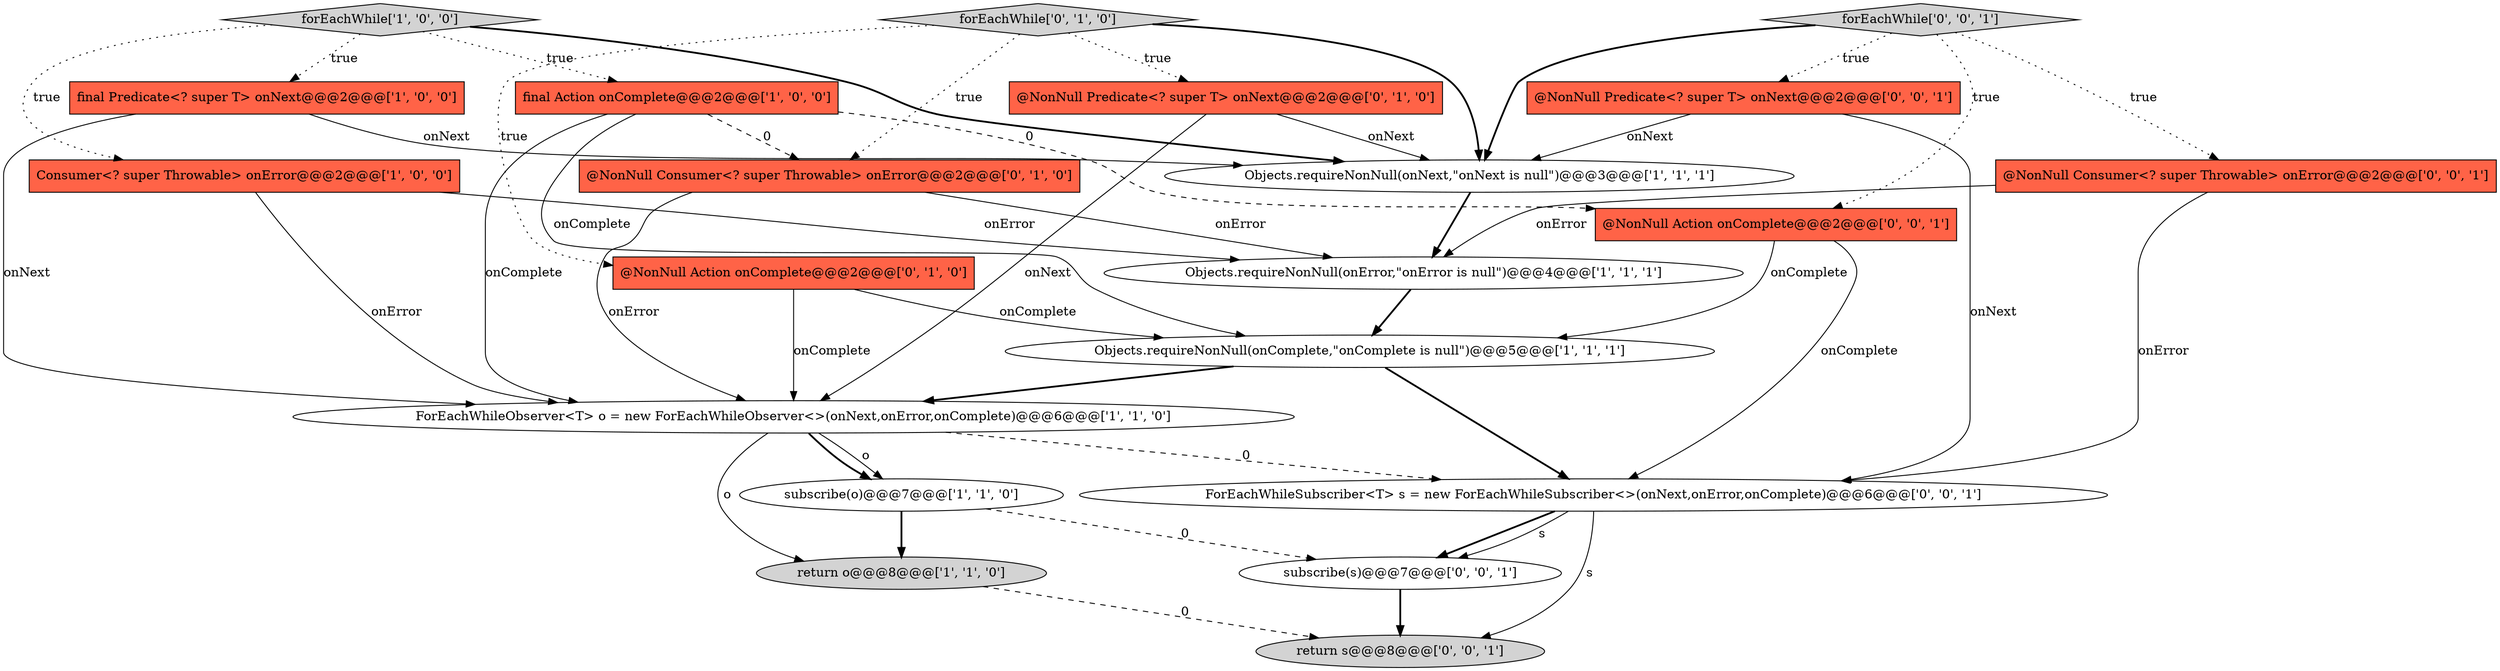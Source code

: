 digraph {
6 [style = filled, label = "Objects.requireNonNull(onComplete,\"onComplete is null\")@@@5@@@['1', '1', '1']", fillcolor = white, shape = ellipse image = "AAA0AAABBB1BBB"];
19 [style = filled, label = "ForEachWhileSubscriber<T> s = new ForEachWhileSubscriber<>(onNext,onError,onComplete)@@@6@@@['0', '0', '1']", fillcolor = white, shape = ellipse image = "AAA0AAABBB3BBB"];
2 [style = filled, label = "final Predicate<? super T> onNext@@@2@@@['1', '0', '0']", fillcolor = tomato, shape = box image = "AAA0AAABBB1BBB"];
9 [style = filled, label = "forEachWhile['1', '0', '0']", fillcolor = lightgray, shape = diamond image = "AAA0AAABBB1BBB"];
4 [style = filled, label = "final Action onComplete@@@2@@@['1', '0', '0']", fillcolor = tomato, shape = box image = "AAA1AAABBB1BBB"];
10 [style = filled, label = "@NonNull Action onComplete@@@2@@@['0', '1', '0']", fillcolor = tomato, shape = box image = "AAA0AAABBB2BBB"];
0 [style = filled, label = "Consumer<? super Throwable> onError@@@2@@@['1', '0', '0']", fillcolor = tomato, shape = box image = "AAA0AAABBB1BBB"];
3 [style = filled, label = "return o@@@8@@@['1', '1', '0']", fillcolor = lightgray, shape = ellipse image = "AAA0AAABBB1BBB"];
11 [style = filled, label = "@NonNull Predicate<? super T> onNext@@@2@@@['0', '1', '0']", fillcolor = tomato, shape = box image = "AAA0AAABBB2BBB"];
5 [style = filled, label = "subscribe(o)@@@7@@@['1', '1', '0']", fillcolor = white, shape = ellipse image = "AAA0AAABBB1BBB"];
18 [style = filled, label = "subscribe(s)@@@7@@@['0', '0', '1']", fillcolor = white, shape = ellipse image = "AAA0AAABBB3BBB"];
7 [style = filled, label = "ForEachWhileObserver<T> o = new ForEachWhileObserver<>(onNext,onError,onComplete)@@@6@@@['1', '1', '0']", fillcolor = white, shape = ellipse image = "AAA0AAABBB1BBB"];
15 [style = filled, label = "@NonNull Consumer<? super Throwable> onError@@@2@@@['0', '0', '1']", fillcolor = tomato, shape = box image = "AAA0AAABBB3BBB"];
20 [style = filled, label = "return s@@@8@@@['0', '0', '1']", fillcolor = lightgray, shape = ellipse image = "AAA0AAABBB3BBB"];
13 [style = filled, label = "@NonNull Consumer<? super Throwable> onError@@@2@@@['0', '1', '0']", fillcolor = tomato, shape = box image = "AAA1AAABBB2BBB"];
12 [style = filled, label = "forEachWhile['0', '1', '0']", fillcolor = lightgray, shape = diamond image = "AAA0AAABBB2BBB"];
1 [style = filled, label = "Objects.requireNonNull(onError,\"onError is null\")@@@4@@@['1', '1', '1']", fillcolor = white, shape = ellipse image = "AAA0AAABBB1BBB"];
16 [style = filled, label = "@NonNull Predicate<? super T> onNext@@@2@@@['0', '0', '1']", fillcolor = tomato, shape = box image = "AAA0AAABBB3BBB"];
14 [style = filled, label = "forEachWhile['0', '0', '1']", fillcolor = lightgray, shape = diamond image = "AAA0AAABBB3BBB"];
8 [style = filled, label = "Objects.requireNonNull(onNext,\"onNext is null\")@@@3@@@['1', '1', '1']", fillcolor = white, shape = ellipse image = "AAA0AAABBB1BBB"];
17 [style = filled, label = "@NonNull Action onComplete@@@2@@@['0', '0', '1']", fillcolor = tomato, shape = box image = "AAA0AAABBB3BBB"];
5->3 [style = bold, label=""];
2->8 [style = solid, label="onNext"];
19->18 [style = bold, label=""];
9->0 [style = dotted, label="true"];
13->1 [style = solid, label="onError"];
19->20 [style = solid, label="s"];
4->17 [style = dashed, label="0"];
16->8 [style = solid, label="onNext"];
7->3 [style = solid, label="o"];
4->6 [style = solid, label="onComplete"];
6->19 [style = bold, label=""];
5->18 [style = dashed, label="0"];
9->8 [style = bold, label=""];
16->19 [style = solid, label="onNext"];
13->7 [style = solid, label="onError"];
15->19 [style = solid, label="onError"];
12->11 [style = dotted, label="true"];
19->18 [style = solid, label="s"];
2->7 [style = solid, label="onNext"];
10->6 [style = solid, label="onComplete"];
8->1 [style = bold, label=""];
14->16 [style = dotted, label="true"];
17->19 [style = solid, label="onComplete"];
18->20 [style = bold, label=""];
14->15 [style = dotted, label="true"];
7->5 [style = bold, label=""];
12->13 [style = dotted, label="true"];
1->6 [style = bold, label=""];
0->7 [style = solid, label="onError"];
14->17 [style = dotted, label="true"];
12->10 [style = dotted, label="true"];
7->19 [style = dashed, label="0"];
12->8 [style = bold, label=""];
9->2 [style = dotted, label="true"];
15->1 [style = solid, label="onError"];
3->20 [style = dashed, label="0"];
10->7 [style = solid, label="onComplete"];
9->4 [style = dotted, label="true"];
0->1 [style = solid, label="onError"];
4->7 [style = solid, label="onComplete"];
14->8 [style = bold, label=""];
7->5 [style = solid, label="o"];
6->7 [style = bold, label=""];
4->13 [style = dashed, label="0"];
11->7 [style = solid, label="onNext"];
17->6 [style = solid, label="onComplete"];
11->8 [style = solid, label="onNext"];
}
